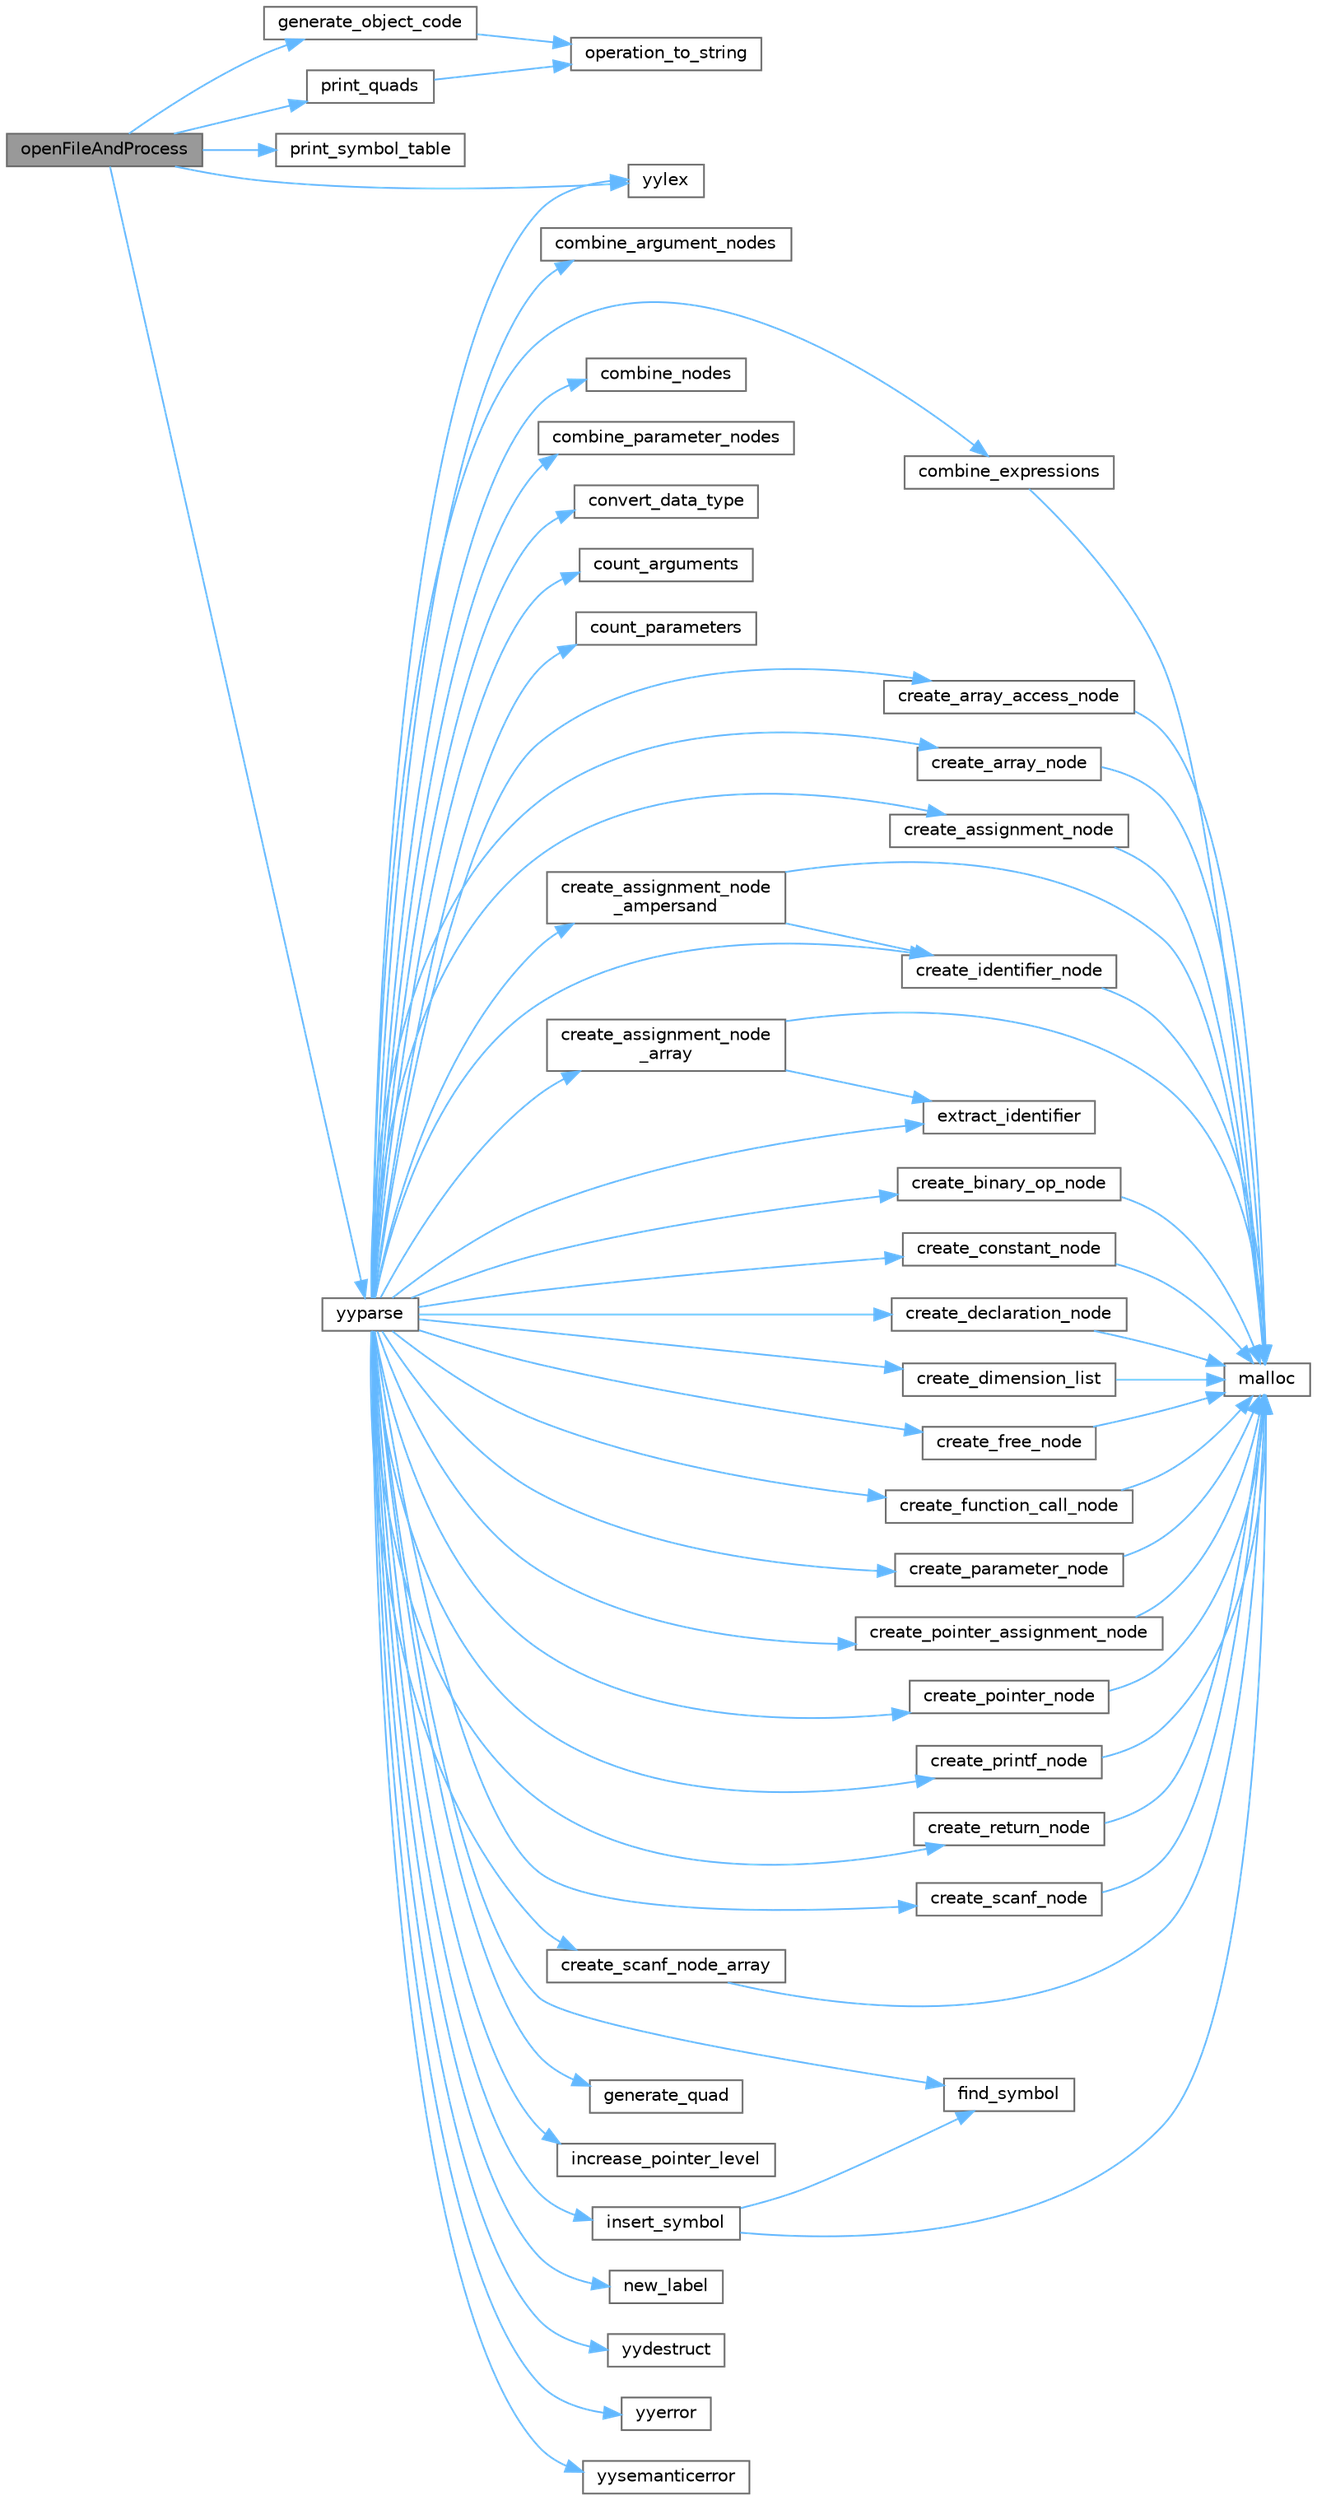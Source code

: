 digraph "openFileAndProcess"
{
 // LATEX_PDF_SIZE
  bgcolor="transparent";
  edge [fontname=Helvetica,fontsize=10,labelfontname=Helvetica,labelfontsize=10];
  node [fontname=Helvetica,fontsize=10,shape=box,height=0.2,width=0.4];
  rankdir="LR";
  Node1 [id="Node000001",label="openFileAndProcess",height=0.2,width=0.4,color="gray40", fillcolor="grey60", style="filled", fontcolor="black",tooltip=" "];
  Node1 -> Node2 [id="edge1_Node000001_Node000002",color="steelblue1",style="solid",tooltip=" "];
  Node2 [id="Node000002",label="generate_object_code",height=0.2,width=0.4,color="grey40", fillcolor="white", style="filled",URL="$codegen_8c.html#a23551f3eed37ccde1b3f43cb98b43ec4",tooltip=" "];
  Node2 -> Node3 [id="edge2_Node000002_Node000003",color="steelblue1",style="solid",tooltip=" "];
  Node3 [id="Node000003",label="operation_to_string",height=0.2,width=0.4,color="grey40", fillcolor="white", style="filled",URL="$codegen_8c.html#a7fe3f5c5d1ab7121ab78538ee10a8d25",tooltip=" "];
  Node1 -> Node4 [id="edge3_Node000001_Node000004",color="steelblue1",style="solid",tooltip=" "];
  Node4 [id="Node000004",label="print_quads",height=0.2,width=0.4,color="grey40", fillcolor="white", style="filled",URL="$codegen_8c.html#a1d2a234dde9fcbe7b244e02927c202be",tooltip=" "];
  Node4 -> Node3 [id="edge4_Node000004_Node000003",color="steelblue1",style="solid",tooltip=" "];
  Node1 -> Node5 [id="edge5_Node000001_Node000005",color="steelblue1",style="solid",tooltip=" "];
  Node5 [id="Node000005",label="print_symbol_table",height=0.2,width=0.4,color="grey40", fillcolor="white", style="filled",URL="$symbol__table_8c.html#a3aa9ef270862d4b4763644d9ae25a966",tooltip=" "];
  Node1 -> Node6 [id="edge6_Node000001_Node000006",color="steelblue1",style="solid",tooltip=" "];
  Node6 [id="Node000006",label="yylex",height=0.2,width=0.4,color="grey40", fillcolor="white", style="filled",URL="$lex_8l.html#a9a7bd1b3d14701eb97c03f3ef34deff1",tooltip=" "];
  Node1 -> Node7 [id="edge7_Node000001_Node000007",color="steelblue1",style="solid",tooltip=" "];
  Node7 [id="Node000007",label="yyparse",height=0.2,width=0.4,color="grey40", fillcolor="white", style="filled",URL="$y_8tab_8c.html#a847a2de5c1c28c9d7055a2b89ed7dad7",tooltip=" "];
  Node7 -> Node8 [id="edge8_Node000007_Node000008",color="steelblue1",style="solid",tooltip=" "];
  Node8 [id="Node000008",label="combine_argument_nodes",height=0.2,width=0.4,color="grey40", fillcolor="white", style="filled",URL="$node_8c.html#a4d42aa08956e957e8f3acd774e3eabb2",tooltip=" "];
  Node7 -> Node9 [id="edge9_Node000007_Node000009",color="steelblue1",style="solid",tooltip=" "];
  Node9 [id="Node000009",label="combine_expressions",height=0.2,width=0.4,color="grey40", fillcolor="white", style="filled",URL="$node_8c.html#aa3f28a56eaa8d5da46e2fcc9eb468e76",tooltip=" "];
  Node9 -> Node10 [id="edge10_Node000009_Node000010",color="steelblue1",style="solid",tooltip=" "];
  Node10 [id="Node000010",label="malloc",height=0.2,width=0.4,color="grey40", fillcolor="white", style="filled",URL="$y_8tab_8c.html#a8d12df60024a0ab3de3a276240433890",tooltip=" "];
  Node7 -> Node11 [id="edge11_Node000007_Node000011",color="steelblue1",style="solid",tooltip=" "];
  Node11 [id="Node000011",label="combine_nodes",height=0.2,width=0.4,color="grey40", fillcolor="white", style="filled",URL="$node_8c.html#a599ac691a1f3ac5911d737cd555062af",tooltip=" "];
  Node7 -> Node12 [id="edge12_Node000007_Node000012",color="steelblue1",style="solid",tooltip=" "];
  Node12 [id="Node000012",label="combine_parameter_nodes",height=0.2,width=0.4,color="grey40", fillcolor="white", style="filled",URL="$node_8c.html#a6f1b8025c4a43824dd18471f9bd8b001",tooltip=" "];
  Node7 -> Node13 [id="edge13_Node000007_Node000013",color="steelblue1",style="solid",tooltip=" "];
  Node13 [id="Node000013",label="convert_data_type",height=0.2,width=0.4,color="grey40", fillcolor="white", style="filled",URL="$symbol__table_8c.html#a9aeda4c2823d9137305ce1a69702b680",tooltip=" "];
  Node7 -> Node14 [id="edge14_Node000007_Node000014",color="steelblue1",style="solid",tooltip=" "];
  Node14 [id="Node000014",label="count_arguments",height=0.2,width=0.4,color="grey40", fillcolor="white", style="filled",URL="$symbol__table_8c.html#aea43bcdaa88a4f3a828278cd0a3acb5d",tooltip=" "];
  Node7 -> Node15 [id="edge15_Node000007_Node000015",color="steelblue1",style="solid",tooltip=" "];
  Node15 [id="Node000015",label="count_parameters",height=0.2,width=0.4,color="grey40", fillcolor="white", style="filled",URL="$symbol__table_8c.html#a42cd06f2552569b906899adfd14c69ca",tooltip=" "];
  Node7 -> Node16 [id="edge16_Node000007_Node000016",color="steelblue1",style="solid",tooltip=" "];
  Node16 [id="Node000016",label="create_array_access_node",height=0.2,width=0.4,color="grey40", fillcolor="white", style="filled",URL="$node_8c.html#ab57215fbcb8448ebee01c5585d5d7ce9",tooltip=" "];
  Node16 -> Node10 [id="edge17_Node000016_Node000010",color="steelblue1",style="solid",tooltip=" "];
  Node7 -> Node17 [id="edge18_Node000007_Node000017",color="steelblue1",style="solid",tooltip=" "];
  Node17 [id="Node000017",label="create_array_node",height=0.2,width=0.4,color="grey40", fillcolor="white", style="filled",URL="$node_8c.html#a9987179468f23d6f35634bdb08391ffa",tooltip=" "];
  Node17 -> Node10 [id="edge19_Node000017_Node000010",color="steelblue1",style="solid",tooltip=" "];
  Node7 -> Node18 [id="edge20_Node000007_Node000018",color="steelblue1",style="solid",tooltip=" "];
  Node18 [id="Node000018",label="create_assignment_node",height=0.2,width=0.4,color="grey40", fillcolor="white", style="filled",URL="$node_8c.html#a0450cc59e6298fe89b9d154e26ac4c3b",tooltip=" "];
  Node18 -> Node10 [id="edge21_Node000018_Node000010",color="steelblue1",style="solid",tooltip=" "];
  Node7 -> Node19 [id="edge22_Node000007_Node000019",color="steelblue1",style="solid",tooltip=" "];
  Node19 [id="Node000019",label="create_assignment_node\l_ampersand",height=0.2,width=0.4,color="grey40", fillcolor="white", style="filled",URL="$node_8c.html#a01b1b40eee52593d313b0d489fd637df",tooltip=" "];
  Node19 -> Node20 [id="edge23_Node000019_Node000020",color="steelblue1",style="solid",tooltip=" "];
  Node20 [id="Node000020",label="create_identifier_node",height=0.2,width=0.4,color="grey40", fillcolor="white", style="filled",URL="$node_8c.html#a89ffafae35eda27ae402f98ff3ee7e0d",tooltip=" "];
  Node20 -> Node10 [id="edge24_Node000020_Node000010",color="steelblue1",style="solid",tooltip=" "];
  Node19 -> Node10 [id="edge25_Node000019_Node000010",color="steelblue1",style="solid",tooltip=" "];
  Node7 -> Node21 [id="edge26_Node000007_Node000021",color="steelblue1",style="solid",tooltip=" "];
  Node21 [id="Node000021",label="create_assignment_node\l_array",height=0.2,width=0.4,color="grey40", fillcolor="white", style="filled",URL="$node_8c.html#a9436b440fcaf11821429fcb26861f86e",tooltip=" "];
  Node21 -> Node22 [id="edge27_Node000021_Node000022",color="steelblue1",style="solid",tooltip=" "];
  Node22 [id="Node000022",label="extract_identifier",height=0.2,width=0.4,color="grey40", fillcolor="white", style="filled",URL="$node_8c.html#ad05894a60dc02cb72c110720d1a41b34",tooltip=" "];
  Node21 -> Node10 [id="edge28_Node000021_Node000010",color="steelblue1",style="solid",tooltip=" "];
  Node7 -> Node23 [id="edge29_Node000007_Node000023",color="steelblue1",style="solid",tooltip=" "];
  Node23 [id="Node000023",label="create_binary_op_node",height=0.2,width=0.4,color="grey40", fillcolor="white", style="filled",URL="$node_8c.html#ae59daf865e977ebe0942c7693488f24d",tooltip=" "];
  Node23 -> Node10 [id="edge30_Node000023_Node000010",color="steelblue1",style="solid",tooltip=" "];
  Node7 -> Node24 [id="edge31_Node000007_Node000024",color="steelblue1",style="solid",tooltip=" "];
  Node24 [id="Node000024",label="create_constant_node",height=0.2,width=0.4,color="grey40", fillcolor="white", style="filled",URL="$node_8c.html#aa7d4a8154e50187375fe5ed94a61bd7c",tooltip=" "];
  Node24 -> Node10 [id="edge32_Node000024_Node000010",color="steelblue1",style="solid",tooltip=" "];
  Node7 -> Node25 [id="edge33_Node000007_Node000025",color="steelblue1",style="solid",tooltip=" "];
  Node25 [id="Node000025",label="create_declaration_node",height=0.2,width=0.4,color="grey40", fillcolor="white", style="filled",URL="$node_8c.html#acd1627e722ab661b93ab20fef44e2a7a",tooltip=" "];
  Node25 -> Node10 [id="edge34_Node000025_Node000010",color="steelblue1",style="solid",tooltip=" "];
  Node7 -> Node26 [id="edge35_Node000007_Node000026",color="steelblue1",style="solid",tooltip=" "];
  Node26 [id="Node000026",label="create_dimension_list",height=0.2,width=0.4,color="grey40", fillcolor="white", style="filled",URL="$node_8c.html#a4cfb33df76e0ca2bcec510f96e1add16",tooltip=" "];
  Node26 -> Node10 [id="edge36_Node000026_Node000010",color="steelblue1",style="solid",tooltip=" "];
  Node7 -> Node27 [id="edge37_Node000007_Node000027",color="steelblue1",style="solid",tooltip=" "];
  Node27 [id="Node000027",label="create_free_node",height=0.2,width=0.4,color="grey40", fillcolor="white", style="filled",URL="$node_8c.html#a313a10d7a7ec03c839087a67ec4e7f2f",tooltip=" "];
  Node27 -> Node10 [id="edge38_Node000027_Node000010",color="steelblue1",style="solid",tooltip=" "];
  Node7 -> Node28 [id="edge39_Node000007_Node000028",color="steelblue1",style="solid",tooltip=" "];
  Node28 [id="Node000028",label="create_function_call_node",height=0.2,width=0.4,color="grey40", fillcolor="white", style="filled",URL="$node_8c.html#a62bef2c50ee8ce33e87cebcfe7387f1e",tooltip=" "];
  Node28 -> Node10 [id="edge40_Node000028_Node000010",color="steelblue1",style="solid",tooltip=" "];
  Node7 -> Node20 [id="edge41_Node000007_Node000020",color="steelblue1",style="solid",tooltip=" "];
  Node7 -> Node29 [id="edge42_Node000007_Node000029",color="steelblue1",style="solid",tooltip=" "];
  Node29 [id="Node000029",label="create_parameter_node",height=0.2,width=0.4,color="grey40", fillcolor="white", style="filled",URL="$node_8c.html#af95472d24bcb823df73de28260f7d696",tooltip=" "];
  Node29 -> Node10 [id="edge43_Node000029_Node000010",color="steelblue1",style="solid",tooltip=" "];
  Node7 -> Node30 [id="edge44_Node000007_Node000030",color="steelblue1",style="solid",tooltip=" "];
  Node30 [id="Node000030",label="create_pointer_assignment_node",height=0.2,width=0.4,color="grey40", fillcolor="white", style="filled",URL="$node_8c.html#a0f641a468ee39627f7d9a5d57ddf0fa4",tooltip=" "];
  Node30 -> Node10 [id="edge45_Node000030_Node000010",color="steelblue1",style="solid",tooltip=" "];
  Node7 -> Node31 [id="edge46_Node000007_Node000031",color="steelblue1",style="solid",tooltip=" "];
  Node31 [id="Node000031",label="create_pointer_node",height=0.2,width=0.4,color="grey40", fillcolor="white", style="filled",URL="$node_8c.html#a3b239c9ff986b492be87ee98dc51a472",tooltip=" "];
  Node31 -> Node10 [id="edge47_Node000031_Node000010",color="steelblue1",style="solid",tooltip=" "];
  Node7 -> Node32 [id="edge48_Node000007_Node000032",color="steelblue1",style="solid",tooltip=" "];
  Node32 [id="Node000032",label="create_printf_node",height=0.2,width=0.4,color="grey40", fillcolor="white", style="filled",URL="$node_8c.html#a495034fa39d7e1885ca3d154f2e186c7",tooltip=" "];
  Node32 -> Node10 [id="edge49_Node000032_Node000010",color="steelblue1",style="solid",tooltip=" "];
  Node7 -> Node33 [id="edge50_Node000007_Node000033",color="steelblue1",style="solid",tooltip=" "];
  Node33 [id="Node000033",label="create_return_node",height=0.2,width=0.4,color="grey40", fillcolor="white", style="filled",URL="$node_8c.html#a4fd72f4c07cd130e75d9b126b5b6c53b",tooltip=" "];
  Node33 -> Node10 [id="edge51_Node000033_Node000010",color="steelblue1",style="solid",tooltip=" "];
  Node7 -> Node34 [id="edge52_Node000007_Node000034",color="steelblue1",style="solid",tooltip=" "];
  Node34 [id="Node000034",label="create_scanf_node",height=0.2,width=0.4,color="grey40", fillcolor="white", style="filled",URL="$node_8c.html#a8833098ef7780441babb7c607d26ba81",tooltip=" "];
  Node34 -> Node10 [id="edge53_Node000034_Node000010",color="steelblue1",style="solid",tooltip=" "];
  Node7 -> Node35 [id="edge54_Node000007_Node000035",color="steelblue1",style="solid",tooltip=" "];
  Node35 [id="Node000035",label="create_scanf_node_array",height=0.2,width=0.4,color="grey40", fillcolor="white", style="filled",URL="$node_8c.html#ab5a233228eaad5580abfa06574306300",tooltip=" "];
  Node35 -> Node10 [id="edge55_Node000035_Node000010",color="steelblue1",style="solid",tooltip=" "];
  Node7 -> Node22 [id="edge56_Node000007_Node000022",color="steelblue1",style="solid",tooltip=" "];
  Node7 -> Node36 [id="edge57_Node000007_Node000036",color="steelblue1",style="solid",tooltip=" "];
  Node36 [id="Node000036",label="find_symbol",height=0.2,width=0.4,color="grey40", fillcolor="white", style="filled",URL="$symbol__table_8c.html#a4b10301ca9304ce7fb4c9b59a1eec7c1",tooltip=" "];
  Node7 -> Node37 [id="edge58_Node000007_Node000037",color="steelblue1",style="solid",tooltip=" "];
  Node37 [id="Node000037",label="generate_quad",height=0.2,width=0.4,color="grey40", fillcolor="white", style="filled",URL="$codegen_8c.html#a90ca85413292702890ee22fa6a01fd9c",tooltip=" "];
  Node7 -> Node38 [id="edge59_Node000007_Node000038",color="steelblue1",style="solid",tooltip=" "];
  Node38 [id="Node000038",label="increase_pointer_level",height=0.2,width=0.4,color="grey40", fillcolor="white", style="filled",URL="$node_8c.html#ab01719211587cc6bddc408600bfe629f",tooltip=" "];
  Node7 -> Node39 [id="edge60_Node000007_Node000039",color="steelblue1",style="solid",tooltip=" "];
  Node39 [id="Node000039",label="insert_symbol",height=0.2,width=0.4,color="grey40", fillcolor="white", style="filled",URL="$symbol__table_8c.html#a7f7cbaabf5959fda3e2f9d02d840d400",tooltip=" "];
  Node39 -> Node36 [id="edge61_Node000039_Node000036",color="steelblue1",style="solid",tooltip=" "];
  Node39 -> Node10 [id="edge62_Node000039_Node000010",color="steelblue1",style="solid",tooltip=" "];
  Node7 -> Node40 [id="edge63_Node000007_Node000040",color="steelblue1",style="solid",tooltip=" "];
  Node40 [id="Node000040",label="new_label",height=0.2,width=0.4,color="grey40", fillcolor="white", style="filled",URL="$node_8c.html#a98e5fe79f85644e2db634589ae8b1bbb",tooltip=" "];
  Node7 -> Node41 [id="edge64_Node000007_Node000041",color="steelblue1",style="solid",tooltip=" "];
  Node41 [id="Node000041",label="yydestruct",height=0.2,width=0.4,color="grey40", fillcolor="white", style="filled",URL="$y_8tab_8c.html#a4c613b43ae7d1bc2b68c5ef6e46bf1bc",tooltip=" "];
  Node7 -> Node42 [id="edge65_Node000007_Node000042",color="steelblue1",style="solid",tooltip=" "];
  Node42 [id="Node000042",label="yyerror",height=0.2,width=0.4,color="grey40", fillcolor="white", style="filled",URL="$main_8c.html#ae371ab4e1b717065bd443abf723aab77",tooltip=" "];
  Node7 -> Node6 [id="edge66_Node000007_Node000006",color="steelblue1",style="solid",tooltip=" "];
  Node7 -> Node43 [id="edge67_Node000007_Node000043",color="steelblue1",style="solid",tooltip=" "];
  Node43 [id="Node000043",label="yysemanticerror",height=0.2,width=0.4,color="grey40", fillcolor="white", style="filled",URL="$main_8c.html#a388727fb47ad37ff816fed73d244cf48",tooltip=" "];
}
